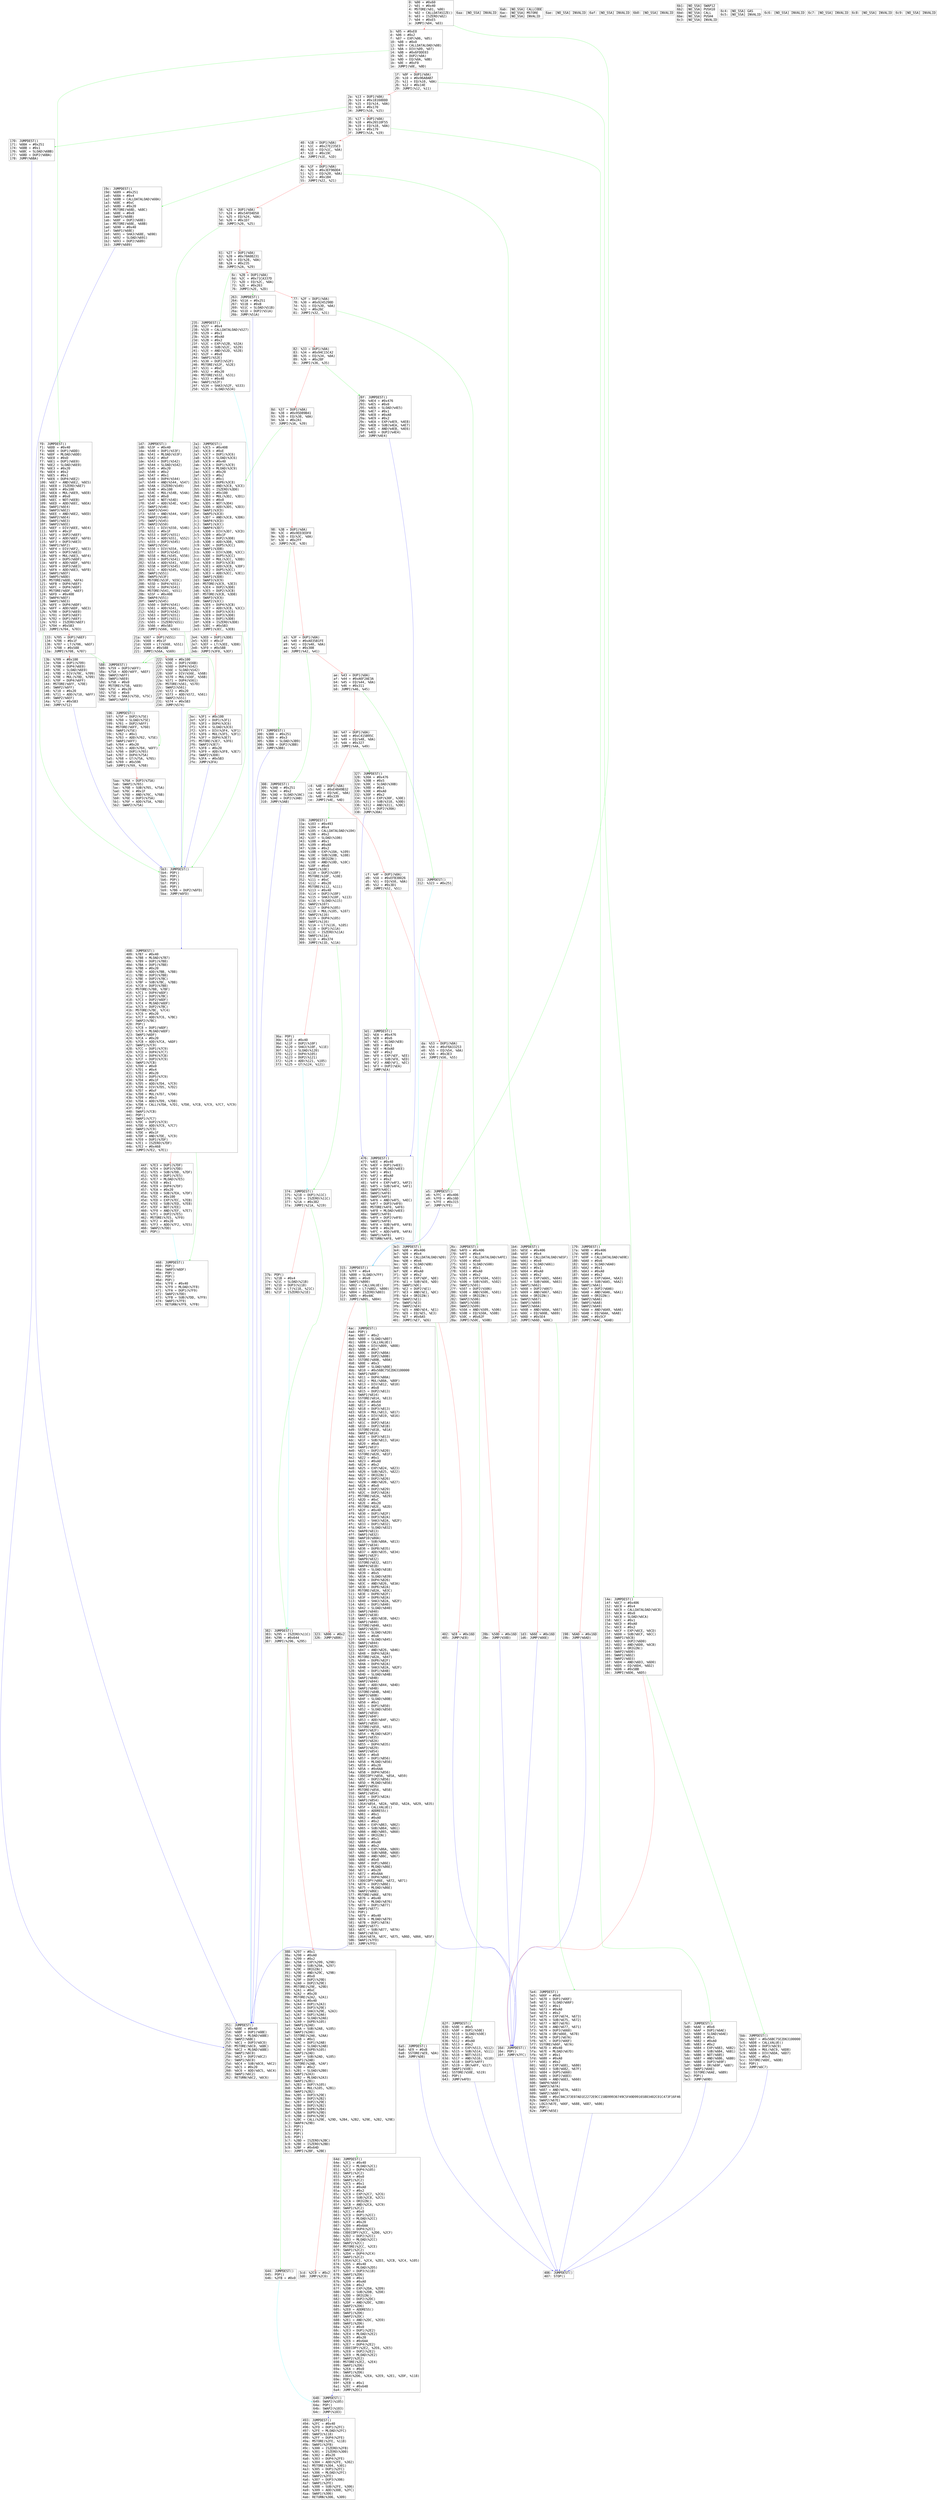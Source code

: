 digraph "graph.cfg.gv" {
	subgraph global {
		node [fontname=Courier fontsize=30.0 rank=same shape=box]
		block_0 [label="0: %00 = #0x60\l2: %01 = #0x40\l4: MSTORE(%01, %00)\l5: %02 = CALLDATASIZE()\l6: %03 = ISZERO(%02)\l7: %04 = #0xE5\la: JUMPI(%04, %03)\l"]
		block_b [label="b: %05 = #0xE0\ld: %06 = #0x2\lf: %07 = EXP(%06, %05)\l10: %08 = #0x0\l12: %09 = CALLDATALOAD(%08)\l13: %0A = DIV(%09, %07)\l14: %0B = #0x6FDDE03\l19: %0C = DUP2(%0A)\l1a: %0D = EQ(%0A, %0B)\l1b: %0E = #0xF0\l1e: JUMPI(%0E, %0D)\l"]
		block_1f [label="1f: %0F = DUP1(%0A)\l20: %10 = #0x96A8AB7\l25: %11 = EQ(%10, %0A)\l26: %12 = #0x14E\l29: JUMPI(%12, %11)\l"]
		block_2a [label="2a: %13 = DUP1(%0A)\l2b: %14 = #0x18160DDD\l30: %15 = EQ(%14, %0A)\l31: %16 = #0x170\l34: JUMPI(%16, %15)\l"]
		block_35 [label="35: %17 = DUP1(%0A)\l36: %18 = #0x26510F55\l3b: %19 = EQ(%18, %0A)\l3c: %1A = #0x179\l3f: JUMPI(%1A, %19)\l"]
		block_40 [label="40: %1B = DUP1(%0A)\l41: %1C = #0x27E235E3\l46: %1D = EQ(%1C, %0A)\l47: %1E = #0x19C\l4a: JUMPI(%1E, %1D)\l"]
		block_4b [label="4b: %1F = DUP1(%0A)\l4c: %20 = #0x3EF96DD4\l51: %21 = EQ(%20, %0A)\l52: %22 = #0x1B4\l55: JUMPI(%22, %21)\l"]
		block_56 [label="56: %23 = DUP1(%0A)\l57: %24 = #0x54FD4D50\l5c: %25 = EQ(%24, %0A)\l5d: %26 = #0x1D7\l60: JUMPI(%26, %25)\l"]
		block_61 [label="61: %27 = DUP1(%0A)\l62: %28 = #0x70A08231\l67: %29 = EQ(%28, %0A)\l68: %2A = #0x235\l6b: JUMPI(%2A, %29)\l"]
		block_6c [label="6c: %2B = DUP1(%0A)\l6d: %2C = #0x71CA337D\l72: %2D = EQ(%2C, %0A)\l73: %2E = #0x263\l76: JUMPI(%2E, %2D)\l"]
		block_77 [label="77: %2F = DUP1(%0A)\l78: %30 = #0x9245290D\l7d: %31 = EQ(%30, %0A)\l7e: %32 = #0x26C\l81: JUMPI(%32, %31)\l"]
		block_82 [label="82: %33 = DUP1(%0A)\l83: %34 = #0x94C15C42\l88: %35 = EQ(%34, %0A)\l89: %36 = #0x28F\l8c: JUMPI(%36, %35)\l"]
		block_8d [label="8d: %37 = DUP1(%0A)\l8e: %38 = #0x95D89B41\l93: %39 = EQ(%38, %0A)\l94: %3A = #0x2A1\l97: JUMPI(%3A, %39)\l"]
		block_98 [label="98: %3B = DUP1(%0A)\l99: %3C = #0x9ED3EDF0\l9e: %3D = EQ(%3C, %0A)\l9f: %3E = #0x2FF\la2: JUMPI(%3E, %3D)\l"]
		block_a3 [label="a3: %3F = DUP1(%0A)\la4: %40 = #0xA035B1FE\la9: %41 = EQ(%40, %0A)\laa: %42 = #0x308\lad: JUMPI(%42, %41)\l"]
		block_ae [label="ae: %43 = DUP1(%0A)\laf: %44 = #0xA6F2AE3A\lb4: %45 = EQ(%44, %0A)\lb5: %46 = #0x311\lb8: JUMPI(%46, %45)\l"]
		block_b9 [label="b9: %47 = DUP1(%0A)\lba: %48 = #0xC415B95C\lbf: %49 = EQ(%48, %0A)\lc0: %4A = #0x327\lc3: JUMPI(%4A, %49)\l"]
		block_c4 [label="c4: %4B = DUP1(%0A)\lc5: %4C = #0xE4849B32\lca: %4D = EQ(%4C, %0A)\lcb: %4E = #0x339\lce: JUMPI(%4E, %4D)\l"]
		block_cf [label="cf: %4F = DUP1(%0A)\ld0: %50 = #0xEFB38026\ld5: %51 = EQ(%50, %0A)\ld6: %52 = #0x3D1\ld9: JUMPI(%52, %51)\l"]
		block_da [label="da: %53 = DUP1(%0A)\ldb: %54 = #0xF6A33253\le0: %55 = EQ(%54, %0A)\le1: %56 = #0x3E3\le4: JUMPI(%56, %55)\l"]
		block_e5 [label="e5: JUMPDEST()\le6: %7FC = #0x406\le9: %7FD = #0x16D\lec: %7FE = #0x315\lef: JUMP(%7FE)\l"]
		block_f0 [label="f0: JUMPDEST()\lf1: %6DD = #0x40\lf3: %6DE = DUP1(%6DD)\lf4: %6DF = MLOAD(%6DD)\lf5: %6E0 = #0xD\lf7: %6E1 = DUP1(%6E0)\lf8: %6E2 = SLOAD(%6E0)\lf9: %6E3 = #0x20\lfb: %6E4 = #0x2\lfd: %6E5 = #0x1\lff: %6E6 = DUP4(%6E2)\l100: %6E7 = AND(%6E2, %6E5)\l101: %6E8 = ISZERO(%6E7)\l102: %6E9 = #0x100\l105: %6EA = MUL(%6E9, %6E8)\l106: %6EB = #0x0\l108: %6EC = NOT(%6EB)\l109: %6ED = ADD(%6EC, %6EA)\l10a: SWAP1(%6E4)\l10b: SWAP3(%6E2)\l10c: %6EE = AND(%6E2, %6ED)\l10d: SWAP2(%6E4)\l10e: SWAP1(%6E3)\l10f: SWAP2(%6EE)\l110: %6EF = DIV(%6EE, %6E4)\l111: %6F0 = #0x1F\l113: %6F1 = DUP2(%6EF)\l114: %6F2 = ADD(%6EF, %6F0)\l115: %6F3 = DUP3(%6E3)\l116: SWAP1(%6F2)\l117: %6F4 = DIV(%6F2, %6E3)\l118: %6F5 = DUP3(%6E3)\l119: %6F6 = MUL(%6E3, %6F4)\l11a: %6F7 = DUP5(%6DF)\l11b: %6F8 = ADD(%6DF, %6F6)\l11c: %6F9 = DUP3(%6E3)\l11d: %6FA = ADD(%6E3, %6F8)\l11e: SWAP1(%6EF)\l11f: SWAP5(%6DD)\l120: MSTORE(%6DD, %6FA)\l121: %6FB = DUP4(%6EF)\l122: %6FC = DUP4(%6DF)\l123: MSTORE(%6DF, %6EF)\l124: %6FD = #0x408\l127: SWAP4(%6EF)\l128: SWAP1(%6E3)\l129: %6FE = DUP4(%6DF)\l12a: %6FF = ADD(%6DF, %6E3)\l12b: %700 = DUP3(%6E0)\l12c: %701 = DUP3(%6EF)\l12d: %702 = DUP1(%6EF)\l12e: %703 = ISZERO(%6EF)\l12f: %704 = #0x5B3\l132: JUMPI(%704, %703)\l"]
		block_133 [label="133: %705 = DUP1(%6EF)\l134: %706 = #0x1F\l136: %707 = LT(%706, %6EF)\l137: %708 = #0x588\l13a: JUMPI(%708, %707)\l"]
		block_13b [label="13b: %709 = #0x100\l13e: %70A = DUP1(%709)\l13f: %70B = DUP4(%6E0)\l140: %70C = SLOAD(%6E0)\l141: %70D = DIV(%70C, %709)\l142: %70E = MUL(%70D, %709)\l143: %70F = DUP4(%6FF)\l144: MSTORE(%6FF, %70E)\l145: SWAP2(%6FF)\l146: %710 = #0x20\l148: %711 = ADD(%710, %6FF)\l149: SWAP2(%6EF)\l14a: %712 = #0x5B3\l14d: JUMP(%712)\l"]
		block_14e [label="14e: JUMPDEST()\l14f: %6C7 = #0x406\l152: %6C8 = #0x4\l154: %6C9 = CALLDATALOAD(%6C8)\l155: %6CA = #0x0\l157: %6CB = SLOAD(%6CA)\l158: %6CC = #0x1\l15a: %6CD = #0xA0\l15c: %6CE = #0x2\l15e: %6CF = EXP(%6CE, %6CD)\l15f: %6D0 = SUB(%6CF, %6CC)\l160: SWAP1(%6CB)\l161: %6D1 = DUP2(%6D0)\l162: %6D2 = AND(%6D0, %6CB)\l163: %6D3 = ORIGIN()\l164: SWAP2(%6D0)\l165: SWAP1(%6D2)\l166: SWAP2(%6D3)\l167: %6D4 = AND(%6D3, %6D0)\l168: %6D5 = EQ(%6D4, %6D2)\l169: %6D6 = #0x5BB\l16c: JUMPI(%6D6, %6D5)\l"]
		block_16d [label="16d: JUMPDEST()\l16e: POP()\l16f: JUMP(%7FC)\l"]
		block_170 [label="170: JUMPDEST()\l171: %6BA = #0x251\l174: %6BB = #0x1\l176: %6BC = SLOAD(%6BB)\l177: %6BD = DUP2(%6BA)\l178: JUMP(%6BA)\l"]
		block_179 [label="179: JUMPDEST()\l17a: %69D = #0x406\l17d: %69E = #0x4\l17f: %69F = CALLDATALOAD(%69E)\l180: %6A0 = #0x6\l182: %6A1 = SLOAD(%6A0)\l183: %6A2 = #0x1\l185: %6A3 = #0xA0\l187: %6A4 = #0x2\l189: %6A5 = EXP(%6A4, %6A3)\l18a: %6A6 = SUB(%6A5, %6A2)\l18b: SWAP1(%6A1)\l18c: %6A7 = DUP2(%6A6)\l18d: %6A8 = AND(%6A6, %6A1)\l18e: %6A9 = ORIGIN()\l18f: SWAP2(%6A6)\l190: SWAP1(%6A8)\l191: SWAP2(%6A9)\l192: %6AA = AND(%6A9, %6A6)\l193: %6AB = EQ(%6AA, %6A8)\l194: %6AC = #0x5CF\l197: JUMPI(%6AC, %6AB)\l"]
		block_198 [label="198: %6AD = #0x16D\l19b: JUMP(%6AD)\l"]
		block_19c [label="19c: JUMPDEST()\l19d: %689 = #0x251\l1a0: %68A = #0x4\l1a2: %68B = CALLDATALOAD(%68A)\l1a3: %68C = #0xC\l1a5: %68D = #0x20\l1a7: MSTORE(%68D, %68C)\l1a8: %68E = #0x0\l1aa: SWAP1(%68B)\l1ab: %68F = DUP2(%68E)\l1ac: MSTORE(%68E, %68B)\l1ad: %690 = #0x40\l1af: SWAP1(%68E)\l1b0: %691 = SHA3(%68E, %690)\l1b1: %692 = SLOAD(%691)\l1b2: %693 = DUP2(%689)\l1b3: JUMP(%689)\l"]
		block_1b4 [label="1b4: JUMPDEST()\l1b5: %65E = #0x406\l1b8: %65F = #0x4\l1ba: %660 = CALLDATALOAD(%65F)\l1bb: %661 = #0x0\l1bd: %662 = SLOAD(%661)\l1be: %663 = #0x1\l1c0: %664 = #0xA0\l1c2: %665 = #0x2\l1c4: %666 = EXP(%665, %664)\l1c5: %667 = SUB(%666, %663)\l1c6: SWAP1(%662)\l1c7: %668 = DUP2(%667)\l1c8: %669 = AND(%667, %662)\l1c9: %66A = ORIGIN()\l1ca: SWAP2(%667)\l1cb: SWAP1(%669)\l1cc: SWAP2(%66A)\l1cd: %66B = AND(%66A, %667)\l1ce: %66C = EQ(%66B, %669)\l1cf: %66D = #0x5E4\l1d2: JUMPI(%66D, %66C)\l"]
		block_1d3 [label="1d3: %66E = #0x16D\l1d6: JUMP(%66E)\l"]
		block_1d7 [label="1d7: JUMPDEST()\l1d8: %53F = #0x40\l1da: %540 = DUP1(%53F)\l1db: %541 = MLOAD(%53F)\l1dc: %542 = #0xF\l1de: %543 = DUP1(%542)\l1df: %544 = SLOAD(%542)\l1e0: %545 = #0x20\l1e2: %546 = #0x2\l1e4: %547 = #0x1\l1e6: %548 = DUP4(%544)\l1e7: %549 = AND(%544, %547)\l1e8: %54A = ISZERO(%549)\l1e9: %54B = #0x100\l1ec: %54C = MUL(%54B, %54A)\l1ed: %54D = #0x0\l1ef: %54E = NOT(%54D)\l1f0: %54F = ADD(%54E, %54C)\l1f1: SWAP1(%546)\l1f2: SWAP3(%544)\l1f3: %550 = AND(%544, %54F)\l1f4: SWAP2(%546)\l1f5: SWAP1(%545)\l1f6: SWAP2(%550)\l1f7: %551 = DIV(%550, %546)\l1f8: %552 = #0x1F\l1fa: %553 = DUP2(%551)\l1fb: %554 = ADD(%551, %552)\l1fc: %555 = DUP3(%545)\l1fd: SWAP1(%554)\l1fe: %556 = DIV(%554, %545)\l1ff: %557 = DUP3(%545)\l200: %558 = MUL(%545, %556)\l201: %559 = DUP5(%541)\l202: %55A = ADD(%541, %558)\l203: %55B = DUP3(%545)\l204: %55C = ADD(%545, %55A)\l205: SWAP1(%551)\l206: SWAP5(%53F)\l207: MSTORE(%53F, %55C)\l208: %55D = DUP4(%551)\l209: %55E = DUP4(%541)\l20a: MSTORE(%541, %551)\l20b: %55F = #0x408\l20e: SWAP4(%551)\l20f: SWAP1(%545)\l210: %560 = DUP4(%541)\l211: %561 = ADD(%541, %545)\l212: %562 = DUP3(%542)\l213: %563 = DUP3(%551)\l214: %564 = DUP1(%551)\l215: %565 = ISZERO(%551)\l216: %566 = #0x5B3\l219: JUMPI(%566, %565)\l"]
		block_21a [label="21a: %567 = DUP1(%551)\l21b: %568 = #0x1F\l21d: %569 = LT(%568, %551)\l21e: %56A = #0x588\l221: JUMPI(%56A, %569)\l"]
		block_222 [label="222: %56B = #0x100\l225: %56C = DUP1(%56B)\l226: %56D = DUP4(%542)\l227: %56E = SLOAD(%542)\l228: %56F = DIV(%56E, %56B)\l229: %570 = MUL(%56F, %56B)\l22a: %571 = DUP4(%561)\l22b: MSTORE(%561, %570)\l22c: SWAP2(%561)\l22d: %572 = #0x20\l22f: %573 = ADD(%572, %561)\l230: SWAP2(%551)\l231: %574 = #0x5B3\l234: JUMP(%574)\l"]
		block_235 [label="235: JUMPDEST()\l236: %527 = #0x4\l238: %528 = CALLDATALOAD(%527)\l239: %529 = #0x1\l23b: %52A = #0xA0\l23d: %52B = #0x2\l23f: %52C = EXP(%52B, %52A)\l240: %52D = SUB(%52C, %529)\l241: %52E = AND(%52D, %528)\l242: %52F = #0x0\l244: SWAP1(%52E)\l245: %530 = DUP2(%52F)\l246: MSTORE(%52F, %52E)\l247: %531 = #0xC\l249: %532 = #0x20\l24b: MSTORE(%532, %531)\l24c: %533 = #0x40\l24e: SWAP1(%52F)\l24f: %534 = SHA3(%52F, %533)\l250: %535 = SLOAD(%534)\l"]
		block_251 [label="251: JUMPDEST()\l252: %6BE = #0x40\l254: %6BF = DUP1(%6BE)\l255: %6C0 = MLOAD(%6BE)\l256: SWAP2(%6BC)\l257: %6C1 = DUP3(%6C0)\l258: MSTORE(%6C0, %6BC)\l259: %6C2 = MLOAD(%6BE)\l25a: SWAP1(%6C0)\l25b: %6C3 = DUP2(%6C2)\l25c: SWAP1(%6C0)\l25d: %6C4 = SUB(%6C0, %6C2)\l25e: %6C5 = #0x20\l260: %6C6 = ADD(%6C5, %6C4)\l261: SWAP1(%6C2)\l262: RETURN(%6C2, %6C6)\l"]
		block_263 [label="263: JUMPDEST()\l264: %51A = #0x251\l267: %51B = #0xB\l269: %51C = SLOAD(%51B)\l26a: %51D = DUP2(%51A)\l26b: JUMP(%51A)\l"]
		block_26c [label="26c: JUMPDEST()\l26d: %4FD = #0x406\l270: %4FE = #0x4\l272: %4FF = CALLDATALOAD(%4FE)\l273: %500 = #0x0\l275: %501 = SLOAD(%500)\l276: %502 = #0x1\l278: %503 = #0xA0\l27a: %504 = #0x2\l27c: %505 = EXP(%504, %503)\l27d: %506 = SUB(%505, %502)\l27e: SWAP1(%501)\l27f: %507 = DUP2(%506)\l280: %508 = AND(%506, %501)\l281: %509 = ORIGIN()\l282: SWAP2(%506)\l283: SWAP1(%508)\l284: SWAP2(%509)\l285: %50A = AND(%509, %506)\l286: %50B = EQ(%50A, %508)\l287: %50C = #0x62F\l28a: JUMPI(%50C, %50B)\l"]
		block_28b [label="28b: %50D = #0x16D\l28e: JUMP(%50D)\l"]
		block_28f [label="28f: JUMPDEST()\l290: %4E4 = #0x476\l293: %4E5 = #0x0\l295: %4E6 = SLOAD(%4E5)\l296: %4E7 = #0x1\l298: %4E8 = #0xA0\l29a: %4E9 = #0x2\l29c: %4EA = EXP(%4E9, %4E8)\l29d: %4EB = SUB(%4EA, %4E7)\l29e: %4EC = AND(%4EB, %4E6)\l29f: %4ED = DUP2(%4E4)\l2a0: JUMP(%4E4)\l"]
		block_2a1 [label="2a1: JUMPDEST()\l2a2: %3C5 = #0x408\l2a5: %3C6 = #0xE\l2a7: %3C7 = DUP1(%3C6)\l2a8: %3C8 = SLOAD(%3C6)\l2a9: %3C9 = #0x40\l2ab: %3CA = DUP1(%3C9)\l2ac: %3CB = MLOAD(%3C9)\l2ad: %3CC = #0x20\l2af: %3CD = #0x2\l2b1: %3CE = #0x1\l2b3: %3CF = DUP6(%3C8)\l2b4: %3D0 = AND(%3C8, %3CE)\l2b5: %3D1 = ISZERO(%3D0)\l2b6: %3D2 = #0x100\l2b9: %3D3 = MUL(%3D2, %3D1)\l2ba: %3D4 = #0x0\l2bc: %3D5 = NOT(%3D4)\l2bd: %3D6 = ADD(%3D5, %3D3)\l2be: SWAP1(%3CD)\l2bf: SWAP5(%3C8)\l2c0: %3D7 = AND(%3C8, %3D6)\l2c1: SWAP4(%3CD)\l2c2: SWAP1(%3CC)\l2c3: SWAP4(%3D7)\l2c4: %3D8 = DIV(%3D7, %3CD)\l2c5: %3D9 = #0x1F\l2c7: %3DA = DUP2(%3D8)\l2c8: %3DB = ADD(%3D8, %3D9)\l2c9: %3DC = DUP5(%3CC)\l2ca: SWAP1(%3DB)\l2cb: %3DD = DIV(%3DB, %3CC)\l2cc: %3DE = DUP5(%3CC)\l2cd: %3DF = MUL(%3CC, %3DD)\l2ce: %3E0 = DUP3(%3CB)\l2cf: %3E1 = ADD(%3CB, %3DF)\l2d0: %3E2 = DUP5(%3CC)\l2d1: %3E3 = ADD(%3CC, %3E1)\l2d2: SWAP1(%3D8)\l2d3: SWAP3(%3C9)\l2d4: MSTORE(%3C9, %3E3)\l2d5: %3E4 = DUP2(%3D8)\l2d6: %3E5 = DUP2(%3CB)\l2d7: MSTORE(%3CB, %3D8)\l2d8: SWAP3(%3C6)\l2d9: SWAP2(%3CC)\l2da: %3E6 = DUP4(%3CB)\l2db: %3E7 = ADD(%3CB, %3CC)\l2dc: %3E8 = DUP3(%3C6)\l2dd: %3E9 = DUP3(%3D8)\l2de: %3EA = DUP1(%3D8)\l2df: %3EB = ISZERO(%3D8)\l2e0: %3EC = #0x5B3\l2e3: JUMPI(%3EC, %3EB)\l"]
		block_2e4 [label="2e4: %3ED = DUP1(%3D8)\l2e5: %3EE = #0x1F\l2e7: %3EF = LT(%3EE, %3D8)\l2e8: %3F0 = #0x588\l2eb: JUMPI(%3F0, %3EF)\l"]
		block_2ec [label="2ec: %3F1 = #0x100\l2ef: %3F2 = DUP1(%3F1)\l2f0: %3F3 = DUP4(%3C6)\l2f1: %3F4 = SLOAD(%3C6)\l2f2: %3F5 = DIV(%3F4, %3F1)\l2f3: %3F6 = MUL(%3F5, %3F1)\l2f4: %3F7 = DUP4(%3E7)\l2f5: MSTORE(%3E7, %3F6)\l2f6: SWAP2(%3E7)\l2f7: %3F8 = #0x20\l2f9: %3F9 = ADD(%3F8, %3E7)\l2fa: SWAP2(%3D8)\l2fb: %3FA = #0x5B3\l2fe: JUMP(%3FA)\l"]
		block_2ff [label="2ff: JUMPDEST()\l300: %3B8 = #0x251\l303: %3B9 = #0x3\l305: %3BA = SLOAD(%3B9)\l306: %3BB = DUP2(%3B8)\l307: JUMP(%3B8)\l"]
		block_308 [label="308: JUMPDEST()\l309: %3AB = #0x251\l30c: %3AC = #0x2\l30e: %3AD = SLOAD(%3AC)\l30f: %3AE = DUP2(%3AB)\l310: JUMP(%3AB)\l"]
		block_311 [label="311: JUMPDEST()\l312: %323 = #0x251\l"]
		block_315 [label="315: JUMPDEST()\l316: %7FF = #0x4\l318: %800 = SLOAD(%7FF)\l319: %801 = #0x0\l31b: SWAP1(%800)\l31c: %802 = CALLVALUE()\l31d: %803 = LT(%802, %800)\l31e: %804 = ISZERO(%803)\l31f: %805 = #0x4AC\l322: JUMPI(%805, %804)\l"]
		block_323 [label="323: %806 = #0x2\l326: JUMP(%806)\l"]
		block_327 [label="327: JUMPDEST()\l328: %30A = #0x476\l32b: %30B = #0x5\l32d: %30C = SLOAD(%30B)\l32e: %30D = #0x1\l330: %30E = #0xA0\l332: %30F = #0x2\l334: %310 = EXP(%30F, %30E)\l335: %311 = SUB(%310, %30D)\l336: %312 = AND(%311, %30C)\l337: %313 = DUP2(%30A)\l338: JUMP(%30A)\l"]
		block_339 [label="339: JUMPDEST()\l33a: %103 = #0x493\l33d: %104 = #0x4\l33f: %105 = CALLDATALOAD(%104)\l340: %106 = #0x2\l342: %107 = SLOAD(%106)\l343: %108 = #0x1\l345: %109 = #0xA0\l347: %10A = #0x2\l349: %10B = EXP(%10A, %109)\l34a: %10C = SUB(%10B, %108)\l34b: %10D = ORIGIN()\l34c: %10E = AND(%10D, %10C)\l34d: %10F = #0x0\l34f: SWAP1(%10E)\l350: %110 = DUP2(%10F)\l351: MSTORE(%10F, %10E)\l352: %111 = #0xC\l354: %112 = #0x20\l356: MSTORE(%112, %111)\l357: %113 = #0x40\l359: %114 = DUP2(%10F)\l35a: %115 = SHA3(%10F, %113)\l35b: %116 = SLOAD(%115)\l35c: SWAP2(%107)\l35d: %117 = DUP4(%105)\l35e: %118 = MUL(%105, %107)\l35f: SWAP2(%116)\l360: %119 = DUP4(%105)\l361: SWAP1(%116)\l362: %11A = LT(%116, %105)\l363: %11B = DUP1(%11A)\l364: %11C = ISZERO(%11A)\l365: SWAP1(%11A)\l366: %11D = #0x374\l369: JUMPI(%11D, %11A)\l"]
		block_36a [label="36a: POP()\l36b: %11E = #0x40\l36d: %11F = DUP2(%10F)\l36e: %120 = SHA3(%10F, %11E)\l36f: %121 = SLOAD(%120)\l370: %122 = DUP4(%105)\l371: %123 = DUP2(%121)\l372: %124 = ADD(%121, %105)\l373: %125 = GT(%124, %121)\l"]
		block_374 [label="374: JUMPDEST()\l375: %218 = DUP1(%11C)\l376: %219 = ISZERO(%11C)\l377: %21A = #0x382\l37a: JUMPI(%21A, %219)\l"]
		block_37b [label="37b: POP()\l37c: %21B = #0x4\l37e: %21C = SLOAD(%21B)\l37f: %21D = DUP3(%118)\l380: %21E = LT(%118, %21C)\l381: %21F = ISZERO(%21E)\l"]
		block_382 [label="382: JUMPDEST()\l383: %295 = ISZERO(%11C)\l384: %296 = #0x644\l387: JUMPI(%296, %295)\l"]
		block_388 [label="388: %297 = #0x1\l38a: %298 = #0xA0\l38c: %299 = #0x2\l38e: %29A = EXP(%299, %298)\l38f: %29B = SUB(%29A, %297)\l390: %29C = ORIGIN()\l391: %29D = AND(%29C, %29B)\l392: %29E = #0x0\l394: %29F = DUP2(%29D)\l395: %2A0 = DUP2(%29E)\l396: MSTORE(%29E, %29D)\l397: %2A1 = #0xC\l399: %2A2 = #0x20\l39b: MSTORE(%2A2, %2A1)\l39c: %2A3 = #0x40\l39e: %2A4 = DUP1(%2A3)\l39f: %2A5 = DUP3(%29E)\l3a0: %2A6 = SHA3(%29E, %2A3)\l3a1: %2A7 = DUP1(%2A6)\l3a2: %2A8 = SLOAD(%2A6)\l3a3: %2A9 = DUP8(%105)\l3a4: SWAP1(%2A8)\l3a5: %2AA = SUB(%2A8, %105)\l3a6: SWAP1(%2A6)\l3a7: SSTORE(%2A6, %2AA)\l3a8: %2AB = #0x1\l3aa: %2AC = DUP1(%2AB)\l3ab: %2AD = SLOAD(%2AB)\l3ac: %2AE = DUP8(%105)\l3ad: SWAP1(%2AD)\l3ae: %2AF = SUB(%2AD, %105)\l3af: SWAP1(%2AB)\l3b0: SSTORE(%2AB, %2AF)\l3b1: %2B0 = #0x2\l3b3: %2B1 = SLOAD(%2B0)\l3b4: SWAP1(%2A3)\l3b5: %2B2 = MLOAD(%2A3)\l3b6: SWAP1(%2B1)\l3b7: %2B3 = DUP7(%105)\l3b8: %2B4 = MUL(%105, %2B1)\l3b9: SWAP1(%2B2)\l3ba: %2B5 = DUP3(%29E)\l3bb: %2B6 = DUP2(%2B2)\l3bc: %2B7 = DUP2(%29E)\l3bd: %2B8 = DUP2(%2B2)\l3be: %2B9 = DUP6(%2B4)\l3bf: %2BA = DUP9(%29D)\l3c0: %2BB = DUP4(%29E)\l3c1: %2BC = CALL(%29E, %29D, %2B4, %2B2, %29E, %2B2, %29E)\l3c2: SWAP4(%29D)\l3c3: POP()\l3c4: POP()\l3c5: POP()\l3c6: POP()\l3c7: %2BD = ISZERO(%2BC)\l3c8: %2BE = ISZERO(%2BD)\l3c9: %2BF = #0x64D\l3cc: JUMPI(%2BF, %2BE)\l"]
		block_3cd [label="3cd: %2C0 = #0x2\l3d0: JUMP(%2C0)\l"]
		block_3d1 [label="3d1: JUMPDEST()\l3d2: %EA = #0x476\l3d5: %EB = #0x6\l3d7: %EC = SLOAD(%EB)\l3d8: %ED = #0x1\l3da: %EE = #0xA0\l3dc: %EF = #0x2\l3de: %F0 = EXP(%EF, %EE)\l3df: %F1 = SUB(%F0, %ED)\l3e0: %F2 = AND(%F1, %EC)\l3e1: %F3 = DUP2(%EA)\l3e2: JUMP(%EA)\l"]
		block_3e3 [label="3e3: JUMPDEST()\l3e4: %D8 = #0x406\l3e7: %D9 = #0x4\l3e9: %DA = CALLDATALOAD(%D9)\l3ea: %DB = #0x6\l3ec: %DC = SLOAD(%DB)\l3ed: %DD = #0x1\l3ef: %DE = #0xA0\l3f1: %DF = #0x2\l3f3: %E0 = EXP(%DF, %DE)\l3f4: %E1 = SUB(%E0, %DD)\l3f5: SWAP1(%DC)\l3f6: %E2 = DUP2(%E1)\l3f7: %E3 = AND(%E1, %DC)\l3f8: %E4 = ORIGIN()\l3f9: SWAP2(%E1)\l3fa: SWAP1(%E3)\l3fb: SWAP2(%E4)\l3fc: %E5 = AND(%E4, %E1)\l3fd: %E6 = EQ(%E5, %E3)\l3fe: %E7 = #0x6A5\l401: JUMPI(%E7, %E6)\l"]
		block_402 [label="402: %E8 = #0x16D\l405: JUMP(%E8)\l"]
		block_406 [label="406: JUMPDEST()\l407: STOP()\l"]
		block_408 [label="408: JUMPDEST()\l409: %7B7 = #0x40\l40b: %7B8 = MLOAD(%7B7)\l40c: %7B9 = DUP1(%7B8)\l40d: %7BA = DUP1(%7B8)\l40e: %7BB = #0x20\l410: %7BC = ADD(%7BB, %7B8)\l411: %7BD = DUP3(%7B8)\l412: %7BE = DUP2(%7BC)\l413: %7BF = SUB(%7BC, %7B8)\l414: %7C0 = DUP3(%7B8)\l415: MSTORE(%7B8, %7BF)\l416: %7C1 = DUP4(%6DF)\l417: %7C2 = DUP2(%7BC)\l418: %7C3 = DUP2(%6DF)\l419: %7C4 = MLOAD(%6DF)\l41a: %7C5 = DUP2(%7BC)\l41b: MSTORE(%7BC, %7C4)\l41c: %7C6 = #0x20\l41e: %7C7 = ADD(%7C6, %7BC)\l41f: SWAP2(%7BC)\l420: POP()\l421: %7C8 = DUP1(%6DF)\l422: %7C9 = MLOAD(%6DF)\l423: SWAP1(%6DF)\l424: %7CA = #0x20\l426: %7CB = ADD(%7CA, %6DF)\l427: SWAP1(%7C9)\l428: %7CC = DUP1(%7C9)\l429: %7CD = DUP4(%7C7)\l42a: %7CE = DUP4(%7CB)\l42b: %7CF = DUP3(%7C9)\l42c: SWAP1(%7CB)\l42d: %7D0 = #0x0\l42f: %7D1 = #0x4\l431: %7D2 = #0x20\l433: %7D3 = DUP5(%7C9)\l434: %7D4 = #0x1F\l436: %7D5 = ADD(%7D4, %7C9)\l437: %7D6 = DIV(%7D5, %7D2)\l438: %7D7 = #0xF\l43a: %7D8 = MUL(%7D7, %7D6)\l43b: %7D9 = #0x3\l43d: %7DA = ADD(%7D9, %7D8)\l43e: %7DB = CALL(%7DA, %7D1, %7D0, %7CB, %7C9, %7C7, %7C9)\l43f: POP()\l440: SWAP1(%7CB)\l441: POP()\l442: SWAP1(%7C7)\l443: %7DC = DUP2(%7C9)\l444: %7DD = ADD(%7C9, %7C7)\l445: SWAP1(%7C9)\l446: %7DE = #0x1F\l448: %7DF = AND(%7DE, %7C9)\l449: %7E0 = DUP1(%7DF)\l44a: %7E1 = ISZERO(%7DF)\l44b: %7E2 = #0x468\l44e: JUMPI(%7E2, %7E1)\l"]
		block_44f [label="44f: %7E3 = DUP1(%7DF)\l450: %7E4 = DUP3(%7DD)\l451: %7E5 = SUB(%7DD, %7DF)\l452: %7E6 = DUP1(%7E5)\l453: %7E7 = MLOAD(%7E5)\l454: %7E8 = #0x1\l456: %7E9 = DUP4(%7DF)\l457: %7EA = #0x20\l459: %7EB = SUB(%7EA, %7DF)\l45a: %7EC = #0x100\l45d: %7ED = EXP(%7EC, %7EB)\l45e: %7EE = SUB(%7ED, %7E8)\l45f: %7EF = NOT(%7EE)\l460: %7F0 = AND(%7EF, %7E7)\l461: %7F1 = DUP2(%7E5)\l462: MSTORE(%7E5, %7F0)\l463: %7F2 = #0x20\l465: %7F3 = ADD(%7F2, %7E5)\l466: SWAP2(%7DD)\l467: POP()\l"]
		block_468 [label="468: JUMPDEST()\l469: POP()\l46a: SWAP3(%6DF)\l46b: POP()\l46c: POP()\l46d: POP()\l46e: %7F8 = #0x40\l470: %7F9 = MLOAD(%7F8)\l471: %7FA = DUP1(%7F9)\l472: SWAP2(%7DD)\l473: %7FB = SUB(%7DD, %7F9)\l474: SWAP1(%7F9)\l475: RETURN(%7F9, %7FB)\l"]
		block_476 [label="476: JUMPDEST()\l477: %4EE = #0x40\l479: %4EF = DUP1(%4EE)\l47a: %4F0 = MLOAD(%4EE)\l47b: %4F1 = #0x1\l47d: %4F2 = #0xA0\l47f: %4F3 = #0x2\l481: %4F4 = EXP(%4F3, %4F2)\l482: %4F5 = SUB(%4F4, %4F1)\l483: SWAP3(%4EC)\l484: SWAP1(%4F0)\l485: SWAP3(%4F5)\l486: %4F6 = AND(%4F5, %4EC)\l487: %4F7 = DUP3(%4F0)\l488: MSTORE(%4F0, %4F6)\l489: %4F8 = MLOAD(%4EE)\l48a: SWAP1(%4F0)\l48b: %4F9 = DUP2(%4F8)\l48c: SWAP1(%4F0)\l48d: %4FA = SUB(%4F0, %4F8)\l48e: %4FB = #0x20\l490: %4FC = ADD(%4FB, %4FA)\l491: SWAP1(%4F8)\l492: RETURN(%4F8, %4FC)\l"]
		block_493 [label="493: JUMPDEST()\l494: %2FC = #0x40\l496: %2FD = DUP1(%2FC)\l497: %2FE = MLOAD(%2FC)\l498: SWAP3(%118)\l499: %2FF = DUP4(%2FE)\l49a: MSTORE(%2FE, %118)\l49b: SWAP1(%2FB)\l49c: %300 = ISZERO(%2FB)\l49d: %301 = ISZERO(%300)\l49e: %302 = #0x20\l4a0: %303 = DUP4(%2FE)\l4a1: %304 = ADD(%2FE, %302)\l4a2: MSTORE(%304, %301)\l4a3: %305 = DUP1(%2FC)\l4a4: %306 = MLOAD(%2FC)\l4a5: SWAP2(%2FE)\l4a6: %307 = DUP3(%306)\l4a7: SWAP1(%2FE)\l4a8: %308 = SUB(%2FE, %306)\l4a9: %309 = ADD(%308, %2FC)\l4aa: SWAP1(%306)\l4ab: RETURN(%306, %309)\l"]
		block_4ac [label="4ac: JUMPDEST()\l4ad: POP()\l4ae: %807 = #0x2\l4b0: %808 = SLOAD(%807)\l4b1: %809 = CALLVALUE()\l4b2: %80A = DIV(%809, %808)\l4b3: %80B = #0x7\l4b5: %80C = DUP2(%80A)\l4b6: %80D = DUP2(%80B)\l4b7: SSTORE(%80B, %80A)\l4b8: %80E = #0x3\l4ba: %80F = SLOAD(%80E)\l4bb: %810 = #0x56BC75E2D63100000\l4c5: SWAP1(%80F)\l4c6: %811 = DUP4(%80A)\l4c7: %812 = MUL(%80A, %80F)\l4c8: %813 = DIV(%812, %810)\l4c9: %814 = #0x8\l4cb: %815 = DUP2(%813)\l4cc: SWAP1(%814)\l4cd: SSTORE(%814, %813)\l4ce: %816 = #0x64\l4d0: %817 = #0x50\l4d2: %818 = DUP3(%813)\l4d3: %819 = MUL(%813, %817)\l4d4: %81A = DIV(%819, %816)\l4d5: %81B = #0x9\l4d7: %81C = DUP2(%81A)\l4d8: %81D = DUP2(%81B)\l4d9: SSTORE(%81B, %81A)\l4da: SWAP1(%81A)\l4db: %81E = DUP3(%813)\l4dc: %81F = SUB(%813, %81A)\l4dd: %820 = #0xA\l4df: SWAP1(%81F)\l4e0: %821 = DUP2(%820)\l4e1: SSTORE(%820, %81F)\l4e2: %822 = #0x1\l4e4: %823 = #0xA0\l4e6: %824 = #0x2\l4e8: %825 = EXP(%824, %823)\l4e9: %826 = SUB(%825, %822)\l4ea: %827 = ORIGIN()\l4eb: %828 = DUP2(%826)\l4ec: %829 = AND(%826, %827)\l4ed: %82A = #0x0\l4ef: %82B = DUP2(%829)\l4f0: %82C = DUP2(%82A)\l4f1: MSTORE(%82A, %829)\l4f2: %82D = #0xC\l4f4: %82E = #0x20\l4f6: MSTORE(%82E, %82D)\l4f7: %82F = #0x40\l4f9: %830 = DUP1(%82F)\l4fa: %831 = DUP3(%82A)\l4fb: %832 = SHA3(%82A, %82F)\l4fc: %833 = DUP1(%832)\l4fd: %834 = SLOAD(%832)\l4fe: SWAP8(%813)\l4ff: SWAP1(%832)\l500: SWAP10(%80A)\l501: %835 = SUB(%80A, %813)\l502: SWAP7(%834)\l503: %836 = DUP8(%835)\l504: %837 = ADD(%835, %834)\l505: SWAP1(%82F)\l506: SWAP9(%832)\l507: SSTORE(%832, %837)\l508: SWAP4(%81B)\l509: %838 = SLOAD(%81B)\l50a: %839 = #0x5\l50c: %83A = SLOAD(%839)\l50d: %83B = DUP4(%826)\l50e: %83C = AND(%826, %83A)\l50f: %83D = DUP6(%82A)\l510: MSTORE(%82A, %83C)\l511: %83E = DUP8(%82F)\l512: %83F = DUP6(%82A)\l513: %840 = SHA3(%82A, %82F)\l514: %841 = DUP1(%840)\l515: %842 = SLOAD(%840)\l516: SWAP1(%840)\l517: SWAP2(%838)\l518: %843 = ADD(%838, %842)\l519: SWAP1(%840)\l51a: SSTORE(%840, %843)\l51b: SWAP2(%820)\l51c: %844 = SLOAD(%820)\l51d: %845 = #0x6\l51f: %846 = SLOAD(%845)\l520: SWAP1(%844)\l521: SWAP2(%826)\l522: %847 = AND(%826, %846)\l523: %848 = DUP4(%82A)\l524: MSTORE(%82A, %847)\l525: %849 = DUP6(%82F)\l526: %84A = DUP4(%82A)\l527: %84B = SHA3(%82A, %82F)\l528: %84C = DUP1(%84B)\l529: %84D = SLOAD(%84B)\l52a: SWAP1(%84B)\l52b: SWAP2(%844)\l52c: %84E = ADD(%844, %84D)\l52d: SWAP1(%84B)\l52e: SSTORE(%84B, %84E)\l52f: SWAP3(%80B)\l530: %84F = SLOAD(%80B)\l531: %850 = #0x1\l533: %851 = DUP1(%850)\l534: %852 = SLOAD(%850)\l535: SWAP1(%850)\l536: SWAP2(%84F)\l537: %853 = ADD(%84F, %852)\l538: SWAP1(%850)\l539: SSTORE(%850, %853)\l53a: SWAP3(%82F)\l53b: %854 = MLOAD(%82F)\l53c: SWAP1(%835)\l53d: SWAP3(%82A)\l53e: %855 = DUP4(%835)\l53f: SWAP3(%829)\l540: SWAP2(%854)\l541: %856 = #0x0\l543: %857 = DUP1(%856)\l544: %858 = MLOAD(%856)\l545: %859 = #0x20\l547: %85A = #0x6AA\l54a: %85B = DUP4(%856)\l54b: CODECOPY(%856, %85A, %859)\l54c: %85C = DUP2(%856)\l54d: %85D = MLOAD(%856)\l54e: SWAP2(%856)\l54f: MSTORE(%856, %858)\l550: SWAP1(%854)\l551: %85E = DUP3(%82A)\l552: SWAP1(%854)\l553: LOG4(%854, %82A, %85D, %82A, %829, %835)\l554: %85F = CALLVALUE()\l555: %860 = ADDRESS()\l556: %861 = #0x1\l558: %862 = #0xA0\l55a: %863 = #0x2\l55c: %864 = EXP(%863, %862)\l55d: %865 = SUB(%864, %861)\l55e: %866 = AND(%865, %860)\l55f: %867 = ORIGIN()\l560: %868 = #0x1\l562: %869 = #0xA0\l564: %86A = #0x2\l566: %86B = EXP(%86A, %869)\l567: %86C = SUB(%86B, %868)\l568: %86D = AND(%86C, %867)\l569: %86E = #0x0\l56b: %86F = DUP1(%86E)\l56c: %870 = MLOAD(%86E)\l56d: %871 = #0x20\l56f: %872 = #0x6AA\l572: %873 = DUP4(%86E)\l573: CODECOPY(%86E, %872, %871)\l574: %874 = DUP2(%86E)\l575: %875 = MLOAD(%86E)\l576: SWAP2(%86E)\l577: MSTORE(%86E, %870)\l578: %876 = #0x40\l57a: %877 = MLOAD(%876)\l57b: %878 = DUP1(%877)\l57c: SWAP1(%877)\l57d: POP()\l57e: %879 = #0x40\l580: %87A = MLOAD(%879)\l581: %87B = DUP1(%87A)\l582: SWAP2(%877)\l583: %87C = SUB(%877, %87A)\l584: SWAP1(%87A)\l585: LOG4(%87A, %87C, %875, %86D, %866, %85F)\l586: SWAP1(%7FD)\l587: JUMP(%7FD)\l"]
		block_588 [label="588: JUMPDEST()\l589: %759 = DUP3(%6FF)\l58a: %75A = ADD(%6FF, %6EF)\l58b: SWAP2(%6FF)\l58c: SWAP1(%6E0)\l58d: %75B = #0x0\l58f: MSTORE(%75B, %6E0)\l590: %75C = #0x20\l592: %75D = #0x0\l594: %75E = SHA3(%75D, %75C)\l595: SWAP1(%6FF)\l"]
		block_596 [label="596: JUMPDEST()\l597: %75F = DUP2(%75E)\l598: %760 = SLOAD(%75E)\l599: %761 = DUP2(%6FF)\l59a: MSTORE(%6FF, %760)\l59b: SWAP1(%75E)\l59c: %762 = #0x1\l59e: %763 = ADD(%762, %75E)\l59f: SWAP1(%6FF)\l5a0: %764 = #0x20\l5a2: %765 = ADD(%764, %6FF)\l5a3: %766 = DUP1(%765)\l5a4: %767 = DUP4(%75A)\l5a5: %768 = GT(%75A, %765)\l5a6: %769 = #0x596\l5a9: JUMPI(%769, %768)\l"]
		block_5aa [label="5aa: %76A = DUP3(%75A)\l5ab: SWAP1(%765)\l5ac: %76B = SUB(%765, %75A)\l5ad: %76C = #0x1F\l5af: %76D = AND(%76C, %76B)\l5b0: %76E = DUP3(%75A)\l5b1: %76F = ADD(%75A, %76D)\l5b2: SWAP2(%75A)\l"]
		block_5b3 [label="5b3: JUMPDEST()\l5b4: POP()\l5b5: POP()\l5b6: POP()\l5b7: POP()\l5b8: POP()\l5b9: %7B6 = DUP2(%6FD)\l5ba: JUMP(%6FD)\l"]
		block_5bb [label="5bb: JUMPDEST()\l5bc: %6D7 = #0x56BC75E2D63100000\l5c6: %6D8 = CALLVALUE()\l5c7: %6D9 = DUP3(%6C9)\l5c8: %6DA = MUL(%6C9, %6D8)\l5c9: %6DB = DIV(%6DA, %6D7)\l5ca: %6DC = #0x3\l5cc: SSTORE(%6DC, %6DB)\l5cd: POP()\l5ce: JUMP(%6C7)\l"]
		block_5cf [label="5cf: JUMPDEST()\l5d0: %6AE = #0x6\l5d2: %6AF = DUP1(%6AE)\l5d3: %6B0 = SLOAD(%6AE)\l5d4: %6B1 = #0x1\l5d6: %6B2 = #0xA0\l5d8: %6B3 = #0x2\l5da: %6B4 = EXP(%6B3, %6B2)\l5db: %6B5 = SUB(%6B4, %6B1)\l5dc: %6B6 = NOT(%6B5)\l5dd: %6B7 = AND(%6B6, %6B0)\l5de: %6B8 = DUP3(%69F)\l5df: %6B9 = OR(%69F, %6B7)\l5e0: SWAP1(%6AE)\l5e1: SSTORE(%6AE, %6B9)\l5e2: POP()\l5e3: JUMP(%69D)\l"]
		block_5e4 [label="5e4: JUMPDEST()\l5e5: %66F = #0x0\l5e7: %670 = DUP1(%66F)\l5e8: %671 = SLOAD(%66F)\l5e9: %672 = #0x1\l5eb: %673 = #0xA0\l5ed: %674 = #0x2\l5ef: %675 = EXP(%674, %673)\l5f0: %676 = SUB(%675, %672)\l5f1: %677 = NOT(%676)\l5f2: %678 = AND(%677, %671)\l5f3: %679 = DUP3(%660)\l5f4: %67A = OR(%660, %678)\l5f5: %67B = DUP1(%67A)\l5f6: %67C = DUP3(%66F)\l5f7: SSTORE(%66F, %67A)\l5f8: %67D = #0x40\l5fa: %67E = MLOAD(%67D)\l5fb: %67F = #0x1\l5fd: %680 = #0xA0\l5ff: %681 = #0x2\l601: %682 = EXP(%681, %680)\l602: %683 = SUB(%682, %67F)\l603: %684 = DUP5(%660)\l604: %685 = DUP2(%683)\l605: %686 = AND(%683, %660)\l606: SWAP4(%66F)\l607: SWAP3(%67A)\l608: %687 = AND(%67A, %683)\l609: SWAP2(%66F)\l60a: %688 = #0xC9AC373E07AD1E2272E9CC15BD99936749C5FA9D99165803402C01C473F16F46\l62b: SWAP2(%67E)\l62c: LOG3(%67E, %66F, %688, %687, %686)\l62d: POP()\l62e: JUMP(%65E)\l"]
		block_62f [label="62f: JUMPDEST()\l630: %50E = #0x5\l632: %50F = DUP1(%50E)\l633: %510 = SLOAD(%50E)\l634: %511 = #0x1\l636: %512 = #0xA0\l638: %513 = #0x2\l63a: %514 = EXP(%513, %512)\l63b: %515 = SUB(%514, %511)\l63c: %516 = NOT(%515)\l63d: %517 = AND(%516, %510)\l63e: %518 = DUP3(%4FF)\l63f: %519 = OR(%4FF, %517)\l640: SWAP1(%50E)\l641: SSTORE(%50E, %519)\l642: POP()\l643: JUMP(%4FD)\l"]
		block_644 [label="644: JUMPDEST()\l645: POP()\l646: %2FB = #0x0\l"]
		block_648 [label="648: JUMPDEST()\l649: SWAP2(%105)\l64a: POP()\l64b: SWAP2(%103)\l64c: JUMP(%103)\l"]
		block_64d [label="64d: JUMPDEST()\l64e: %2C1 = #0x40\l650: %2C2 = MLOAD(%2C1)\l651: %2C3 = DUP4(%105)\l652: SWAP1(%2C2)\l653: %2C4 = #0x0\l655: SWAP1(%2C2)\l656: %2C5 = #0x1\l658: %2C6 = #0xA0\l65a: %2C7 = #0x2\l65c: %2C8 = EXP(%2C7, %2C6)\l65d: %2C9 = SUB(%2C8, %2C5)\l65e: %2CA = ORIGIN()\l65f: %2CB = AND(%2CA, %2C9)\l660: SWAP1(%2C2)\l661: %2CC = #0x0\l663: %2CD = DUP1(%2CC)\l664: %2CE = MLOAD(%2CC)\l665: %2CF = #0x20\l667: %2D0 = #0x6AA\l66a: %2D1 = DUP4(%2CC)\l66b: CODECOPY(%2CC, %2D0, %2CF)\l66c: %2D2 = DUP2(%2CC)\l66d: %2D3 = MLOAD(%2CC)\l66e: SWAP2(%2CC)\l66f: MSTORE(%2CC, %2CE)\l670: SWAP1(%2C2)\l671: %2D4 = DUP4(%2C4)\l672: SWAP1(%2C2)\l673: LOG4(%2C2, %2C4, %2D3, %2CB, %2C4, %105)\l674: %2D5 = #0x40\l676: %2D6 = MLOAD(%2D5)\l677: %2D7 = DUP3(%118)\l678: SWAP1(%2D6)\l679: %2D8 = #0x1\l67b: %2D9 = #0xA0\l67d: %2DA = #0x2\l67f: %2DB = EXP(%2DA, %2D9)\l680: %2DC = SUB(%2DB, %2D8)\l681: %2DD = ORIGIN()\l682: %2DE = DUP2(%2DC)\l683: %2DF = AND(%2DC, %2DD)\l684: SWAP2(%2D6)\l685: %2E0 = ADDRESS()\l686: SWAP1(%2D6)\l687: SWAP2(%2DC)\l688: %2E1 = AND(%2DC, %2E0)\l689: SWAP1(%2D6)\l68a: %2E2 = #0x0\l68c: %2E3 = DUP1(%2E2)\l68d: %2E4 = MLOAD(%2E2)\l68e: %2E5 = #0x20\l690: %2E6 = #0x6AA\l693: %2E7 = DUP4(%2E2)\l694: CODECOPY(%2E2, %2E6, %2E5)\l695: %2E8 = DUP2(%2E2)\l696: %2E9 = MLOAD(%2E2)\l697: SWAP2(%2E2)\l698: MSTORE(%2E2, %2E4)\l699: SWAP1(%2D6)\l69a: %2EA = #0x0\l69c: SWAP1(%2D6)\l69d: LOG4(%2D6, %2EA, %2E9, %2E1, %2DF, %118)\l69e: POP()\l69f: %2EB = #0x1\l6a1: %2EC = #0x648\l6a4: JUMP(%2EC)\l"]
		block_6a5 [label="6a5: JUMPDEST()\l6a6: %E9 = #0xB\l6a8: SSTORE(%E9, %DA)\l6a9: JUMP(%D8)\l"]
		block_6aa [label="6aa: [NO_SSA] INVALID\l"]
		block_6ab [label="6ab: [NO_SSA] CALLCODE\l6ac: [NO_SSA] MSTORE\l6ad: [NO_SSA] INVALID\l"]
		block_6ae [label="6ae: [NO_SSA] INVALID\l"]
		block_6af [label="6af: [NO_SSA] INVALID\l"]
		block_6b0 [label="6b0: [NO_SSA] INVALID\l"]
		block_6b1 [label="6b1: [NO_SSA] SWAP12\l6b2: [NO_SSA] PUSH10\l6bd: [NO_SSA] CALL\l6be: [NO_SSA] PUSH4\l6c3: [NO_SSA] INVALID\l"]
		block_6c4 [label="6c4: [NO_SSA] GAS\l6c5: [NO_SSA] INVALID\l"]
		block_6c6 [label="6c6: [NO_SSA] INVALID\l"]
		block_6c7 [label="6c7: [NO_SSA] INVALID\l"]
		block_6c8 [label="6c8: [NO_SSA] INVALID\l"]
		block_6c9 [label="6c9: [NO_SSA] INVALID\l"]
	}
	block_3e3 -> block_6a5 [color=green]
	block_339 -> block_374 [color=green]
	block_4b -> block_1b4 [color=green]
	block_82 -> block_8d [color=red]
	block_44f -> block_468 [color=cyan]
	block_408 -> block_468 [color=green]
	block_374 -> block_382 [color=green]
	block_56 -> block_61 [color=red]
	block_5b3 -> block_408 [color=blue]
	block_2e4 -> block_2ec [color=red]
	block_1b4 -> block_1d3 [color=red]
	block_2a -> block_35 [color=red]
	block_2e4 -> block_588 [color=green]
	block_77 -> block_26c [color=green]
	block_308 -> block_251 [color=blue]
	block_14e -> block_16d [color=red]
	block_f0 -> block_5b3 [color=green]
	block_596 -> block_596 [color=green]
	block_28b -> block_16d [color=blue]
	block_3d1 -> block_476 [color=blue]
	block_f0 -> block_133 [color=red]
	block_b -> block_1f [color=red]
	block_1f -> block_2a [color=red]
	block_388 -> block_64d [color=green]
	block_339 -> block_36a [color=red]
	block_2a -> block_170 [color=green]
	block_311 -> block_315 [color=cyan]
	block_40 -> block_4b [color=red]
	block_cf -> block_da [color=red]
	block_c4 -> block_cf [color=red]
	block_36a -> block_374 [color=cyan]
	block_382 -> block_644 [color=green]
	block_2ec -> block_5b3 [color=blue]
	block_98 -> block_2ff [color=green]
	block_35 -> block_40 [color=red]
	block_1d7 -> block_5b3 [color=green]
	block_235 -> block_251 [color=cyan]
	block_1d7 -> block_21a [color=red]
	block_c4 -> block_339 [color=green]
	block_5e4 -> block_406 [color=blue]
	block_133 -> block_588 [color=green]
	block_6a5 -> block_406 [color=blue]
	block_35 -> block_179 [color=green]
	block_8d -> block_2a1 [color=green]
	block_98 -> block_a3 [color=red]
	block_21a -> block_222 [color=red]
	block_170 -> block_251 [color=blue]
	block_382 -> block_388 [color=red]
	block_5bb -> block_406 [color=blue]
	block_198 -> block_16d [color=blue]
	block_315 -> block_323 [color=red]
	block_26c -> block_62f [color=green]
	block_28f -> block_476 [color=blue]
	block_b -> block_f0 [color=green]
	block_61 -> block_6c [color=red]
	block_4ac -> block_251 [color=blue]
	block_263 -> block_251 [color=blue]
	block_b9 -> block_c4 [color=red]
	block_21a -> block_588 [color=green]
	block_5aa -> block_5b3 [color=cyan]
	block_77 -> block_82 [color=red]
	block_b9 -> block_327 [color=green]
	block_62f -> block_406 [color=blue]
	block_14e -> block_5bb [color=green]
	block_ae -> block_b9 [color=red]
	block_315 -> block_4ac [color=green]
	block_644 -> block_648 [color=cyan]
	block_1d3 -> block_16d [color=blue]
	block_179 -> block_5cf [color=green]
	block_82 -> block_28f [color=green]
	block_327 -> block_476 [color=blue]
	block_da -> block_3e3 [color=green]
	block_3e3 -> block_402 [color=red]
	block_e5 -> block_315 [color=blue]
	block_0 -> block_e5 [color=green]
	block_6c -> block_263 [color=green]
	block_64d -> block_648 [color=blue]
	block_402 -> block_16d [color=blue]
	block_26c -> block_28b [color=red]
	block_222 -> block_5b3 [color=blue]
	block_13b -> block_5b3 [color=blue]
	block_5cf -> block_406 [color=blue]
	block_37b -> block_382 [color=cyan]
	block_2a1 -> block_2e4 [color=red]
	block_19c -> block_251 [color=blue]
	block_388 -> block_3cd [color=red]
	block_2ff -> block_251 [color=blue]
	block_56 -> block_1d7 [color=green]
	block_1b4 -> block_5e4 [color=green]
	block_40 -> block_19c [color=green]
	block_16d -> block_406 [color=blue]
	block_588 -> block_596 [color=cyan]
	block_ae -> block_311 [color=green]
	block_61 -> block_235 [color=green]
	block_408 -> block_44f [color=red]
	block_4b -> block_56 [color=red]
	block_179 -> block_198 [color=red]
	block_6c -> block_77 [color=red]
	block_374 -> block_37b [color=red]
	block_596 -> block_5aa [color=red]
	block_1f -> block_14e [color=green]
	block_a3 -> block_ae [color=red]
	block_2a1 -> block_5b3 [color=green]
	block_648 -> block_493 [color=blue]
	block_a3 -> block_308 [color=green]
	block_0 -> block_b [color=red]
	block_cf -> block_3d1 [color=green]
	block_8d -> block_98 [color=red]
	block_133 -> block_13b [color=red]
	block_da -> block_e5 [color=red]
	block_4ac -> block_16d [color=blue]
}
